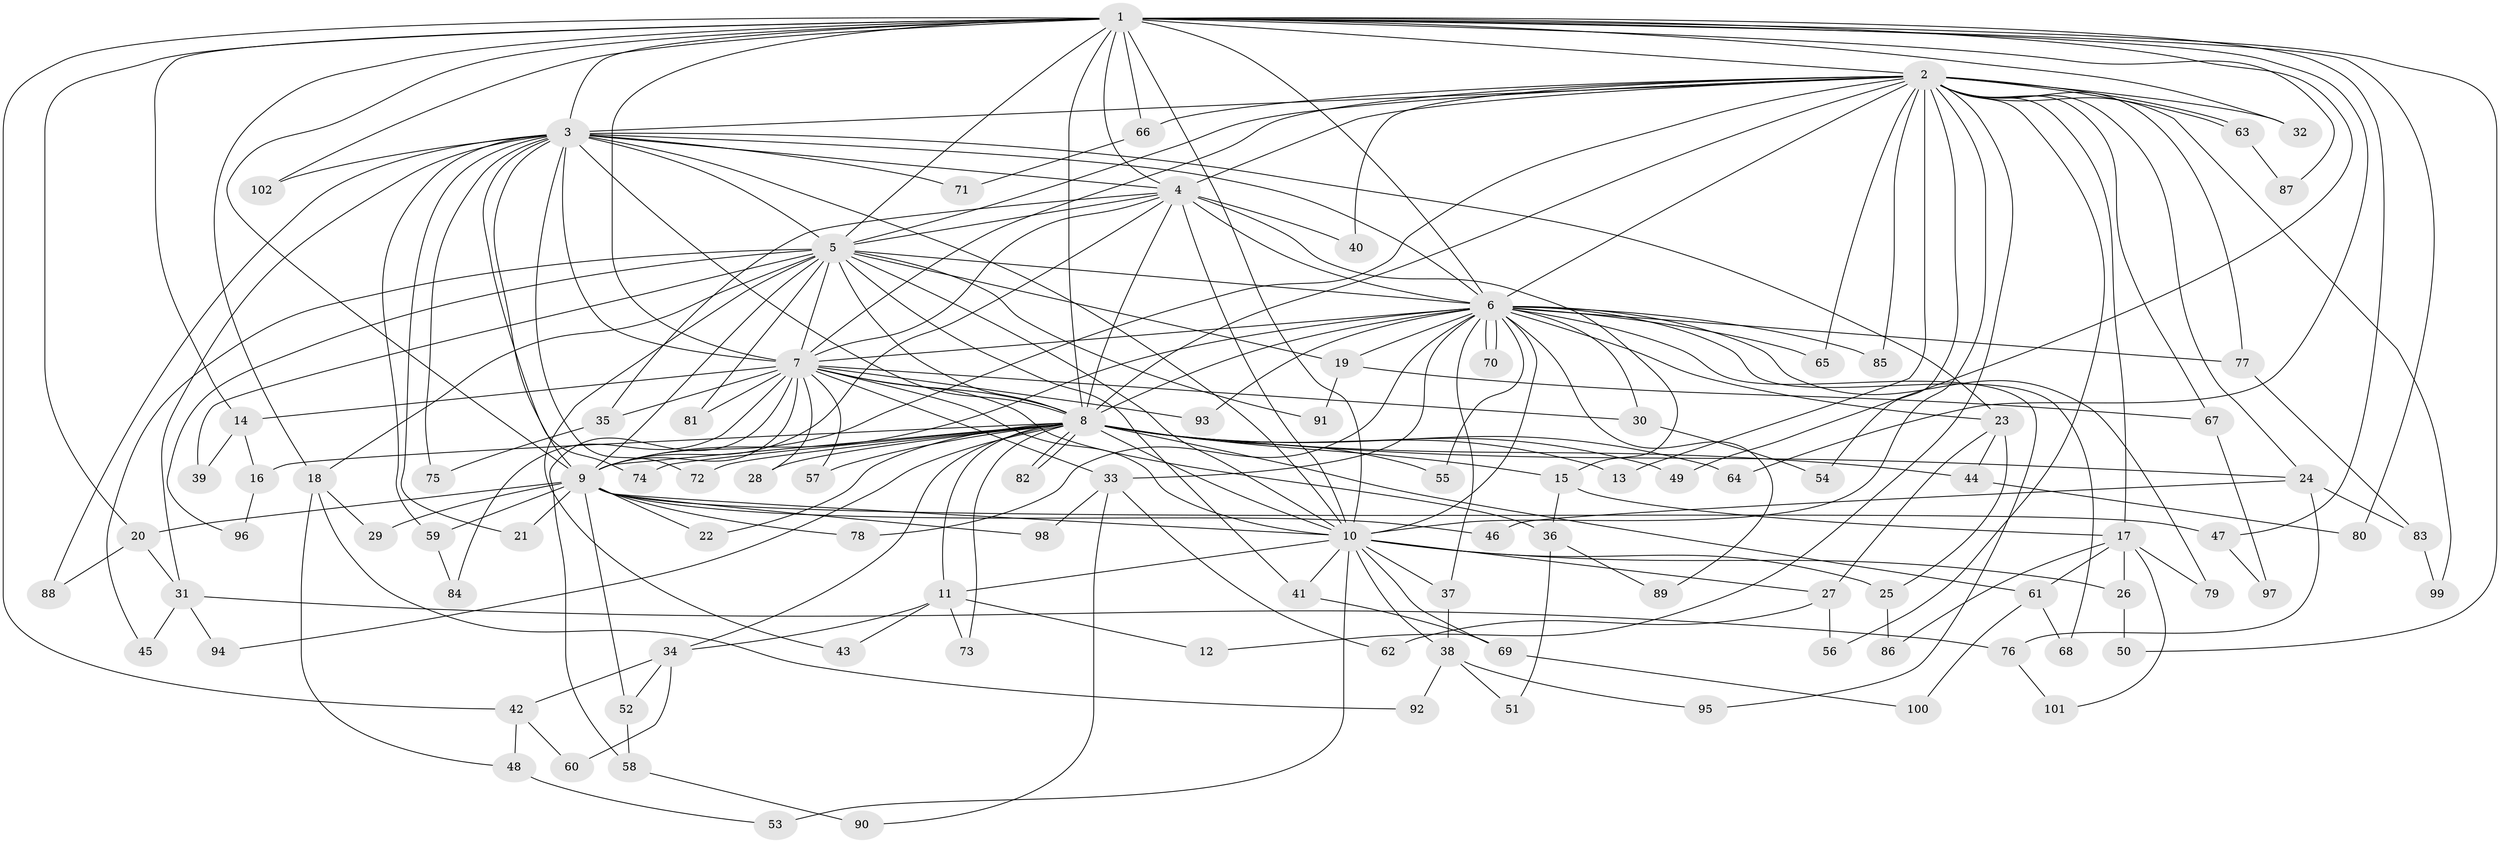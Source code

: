 // Generated by graph-tools (version 1.1) at 2025/44/03/09/25 04:44:34]
// undirected, 102 vertices, 229 edges
graph export_dot {
graph [start="1"]
  node [color=gray90,style=filled];
  1;
  2;
  3;
  4;
  5;
  6;
  7;
  8;
  9;
  10;
  11;
  12;
  13;
  14;
  15;
  16;
  17;
  18;
  19;
  20;
  21;
  22;
  23;
  24;
  25;
  26;
  27;
  28;
  29;
  30;
  31;
  32;
  33;
  34;
  35;
  36;
  37;
  38;
  39;
  40;
  41;
  42;
  43;
  44;
  45;
  46;
  47;
  48;
  49;
  50;
  51;
  52;
  53;
  54;
  55;
  56;
  57;
  58;
  59;
  60;
  61;
  62;
  63;
  64;
  65;
  66;
  67;
  68;
  69;
  70;
  71;
  72;
  73;
  74;
  75;
  76;
  77;
  78;
  79;
  80;
  81;
  82;
  83;
  84;
  85;
  86;
  87;
  88;
  89;
  90;
  91;
  92;
  93;
  94;
  95;
  96;
  97;
  98;
  99;
  100;
  101;
  102;
  1 -- 2;
  1 -- 3;
  1 -- 4;
  1 -- 5;
  1 -- 6;
  1 -- 7;
  1 -- 8;
  1 -- 9;
  1 -- 10;
  1 -- 14;
  1 -- 18;
  1 -- 20;
  1 -- 32;
  1 -- 42;
  1 -- 47;
  1 -- 49;
  1 -- 50;
  1 -- 64;
  1 -- 66;
  1 -- 80;
  1 -- 87;
  1 -- 102;
  2 -- 3;
  2 -- 4;
  2 -- 5;
  2 -- 6;
  2 -- 7;
  2 -- 8;
  2 -- 9;
  2 -- 10;
  2 -- 12;
  2 -- 13;
  2 -- 17;
  2 -- 24;
  2 -- 32;
  2 -- 40;
  2 -- 54;
  2 -- 56;
  2 -- 63;
  2 -- 63;
  2 -- 65;
  2 -- 66;
  2 -- 67;
  2 -- 77;
  2 -- 85;
  2 -- 99;
  3 -- 4;
  3 -- 5;
  3 -- 6;
  3 -- 7;
  3 -- 8;
  3 -- 9;
  3 -- 10;
  3 -- 21;
  3 -- 23;
  3 -- 31;
  3 -- 59;
  3 -- 71;
  3 -- 72;
  3 -- 74;
  3 -- 75;
  3 -- 88;
  3 -- 102;
  4 -- 5;
  4 -- 6;
  4 -- 7;
  4 -- 8;
  4 -- 9;
  4 -- 10;
  4 -- 15;
  4 -- 35;
  4 -- 40;
  5 -- 6;
  5 -- 7;
  5 -- 8;
  5 -- 9;
  5 -- 10;
  5 -- 18;
  5 -- 19;
  5 -- 39;
  5 -- 41;
  5 -- 43;
  5 -- 45;
  5 -- 81;
  5 -- 91;
  5 -- 96;
  6 -- 7;
  6 -- 8;
  6 -- 9;
  6 -- 10;
  6 -- 19;
  6 -- 23;
  6 -- 30;
  6 -- 33;
  6 -- 37;
  6 -- 55;
  6 -- 65;
  6 -- 68;
  6 -- 70;
  6 -- 70;
  6 -- 77;
  6 -- 78;
  6 -- 79;
  6 -- 85;
  6 -- 89;
  6 -- 93;
  6 -- 95;
  7 -- 8;
  7 -- 9;
  7 -- 10;
  7 -- 14;
  7 -- 28;
  7 -- 30;
  7 -- 33;
  7 -- 35;
  7 -- 36;
  7 -- 57;
  7 -- 58;
  7 -- 81;
  7 -- 84;
  7 -- 93;
  8 -- 9;
  8 -- 10;
  8 -- 11;
  8 -- 13;
  8 -- 15;
  8 -- 16;
  8 -- 22;
  8 -- 24;
  8 -- 28;
  8 -- 34;
  8 -- 44;
  8 -- 49;
  8 -- 55;
  8 -- 57;
  8 -- 61;
  8 -- 64;
  8 -- 72;
  8 -- 73;
  8 -- 74;
  8 -- 82;
  8 -- 82;
  8 -- 94;
  9 -- 10;
  9 -- 20;
  9 -- 21;
  9 -- 22;
  9 -- 29;
  9 -- 46;
  9 -- 47;
  9 -- 52;
  9 -- 59;
  9 -- 78;
  9 -- 98;
  10 -- 11;
  10 -- 25;
  10 -- 26;
  10 -- 27;
  10 -- 37;
  10 -- 38;
  10 -- 41;
  10 -- 53;
  10 -- 69;
  11 -- 12;
  11 -- 34;
  11 -- 43;
  11 -- 73;
  14 -- 16;
  14 -- 39;
  15 -- 17;
  15 -- 36;
  16 -- 96;
  17 -- 26;
  17 -- 61;
  17 -- 79;
  17 -- 86;
  17 -- 101;
  18 -- 29;
  18 -- 48;
  18 -- 92;
  19 -- 67;
  19 -- 91;
  20 -- 31;
  20 -- 88;
  23 -- 25;
  23 -- 27;
  23 -- 44;
  24 -- 46;
  24 -- 76;
  24 -- 83;
  25 -- 86;
  26 -- 50;
  27 -- 56;
  27 -- 62;
  30 -- 54;
  31 -- 45;
  31 -- 76;
  31 -- 94;
  33 -- 62;
  33 -- 90;
  33 -- 98;
  34 -- 42;
  34 -- 52;
  34 -- 60;
  35 -- 75;
  36 -- 51;
  36 -- 89;
  37 -- 38;
  38 -- 51;
  38 -- 92;
  38 -- 95;
  41 -- 69;
  42 -- 48;
  42 -- 60;
  44 -- 80;
  47 -- 97;
  48 -- 53;
  52 -- 58;
  58 -- 90;
  59 -- 84;
  61 -- 68;
  61 -- 100;
  63 -- 87;
  66 -- 71;
  67 -- 97;
  69 -- 100;
  76 -- 101;
  77 -- 83;
  83 -- 99;
}
